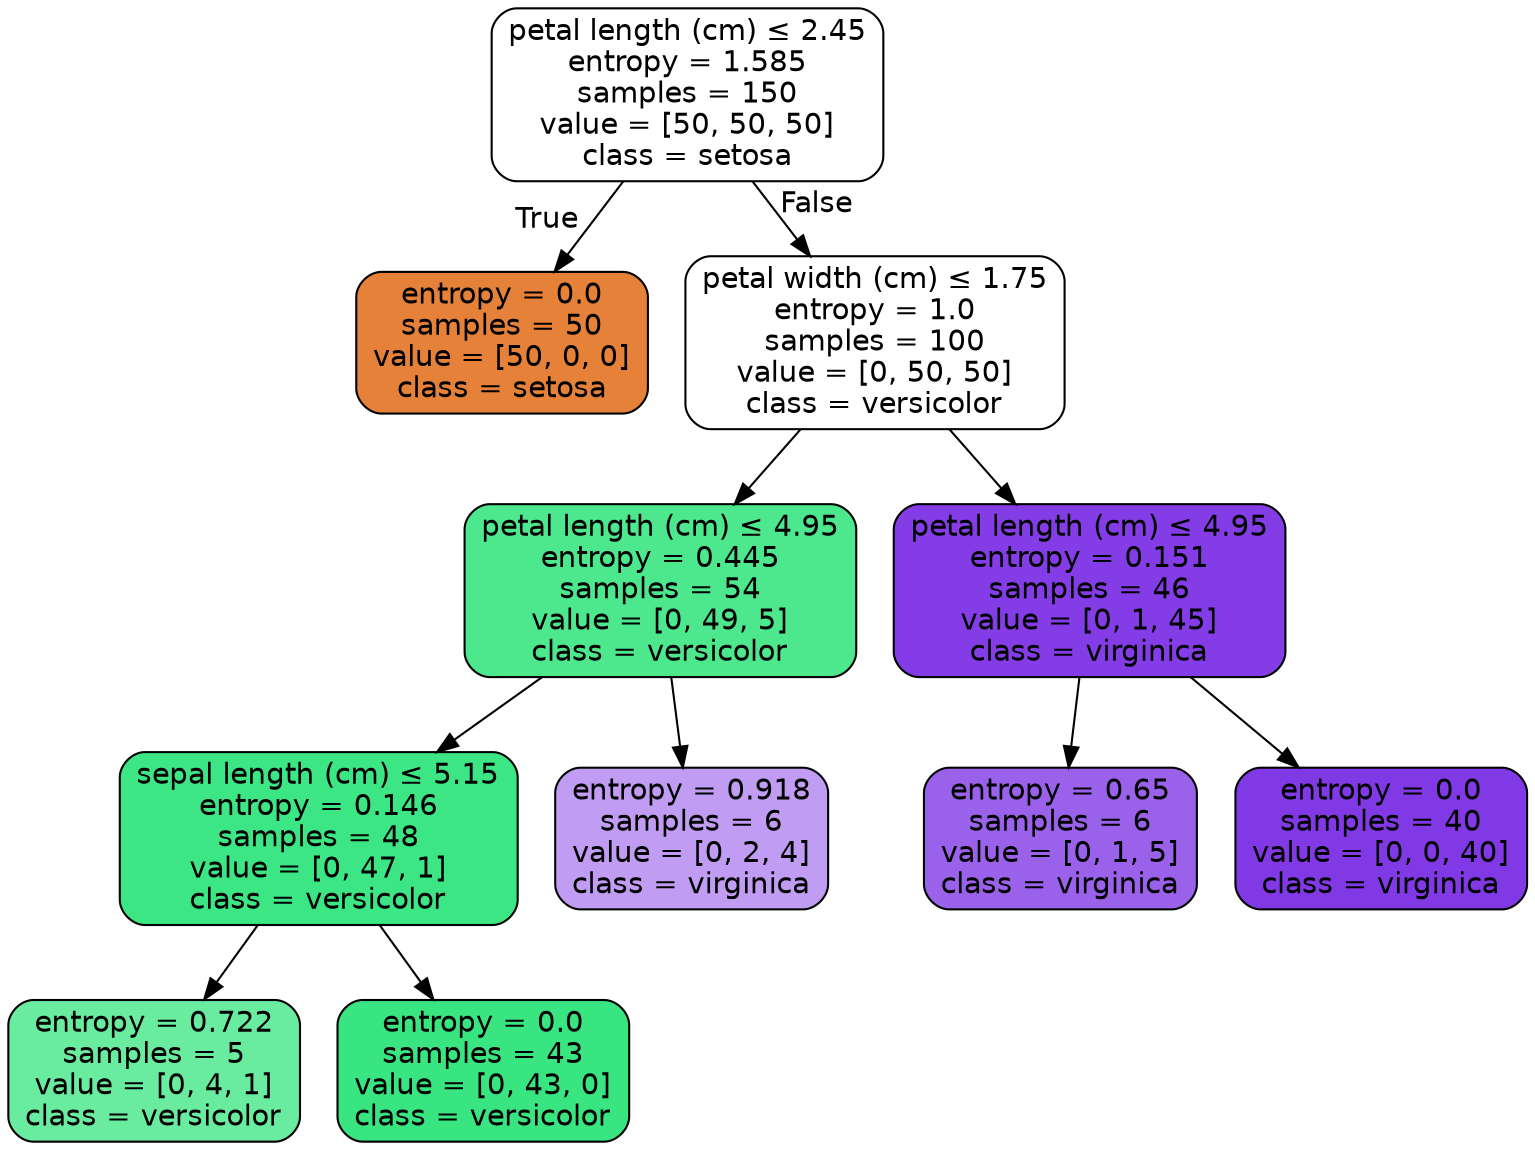 digraph Tree {
node [shape=box, style="filled, rounded", color="black", fontname="helvetica"] ;
edge [fontname="helvetica"] ;
0 [label=<petal length (cm) &le; 2.45<br/>entropy = 1.585<br/>samples = 150<br/>value = [50, 50, 50]<br/>class = setosa>, fillcolor="#ffffff"] ;
1 [label=<entropy = 0.0<br/>samples = 50<br/>value = [50, 0, 0]<br/>class = setosa>, fillcolor="#e58139"] ;
0 -> 1 [labeldistance=2.5, labelangle=45, headlabel="True"] ;
2 [label=<petal width (cm) &le; 1.75<br/>entropy = 1.0<br/>samples = 100<br/>value = [0, 50, 50]<br/>class = versicolor>, fillcolor="#ffffff"] ;
0 -> 2 [labeldistance=2.5, labelangle=-45, headlabel="False"] ;
3 [label=<petal length (cm) &le; 4.95<br/>entropy = 0.445<br/>samples = 54<br/>value = [0, 49, 5]<br/>class = versicolor>, fillcolor="#4de88e"] ;
2 -> 3 ;
4 [label=<sepal length (cm) &le; 5.15<br/>entropy = 0.146<br/>samples = 48<br/>value = [0, 47, 1]<br/>class = versicolor>, fillcolor="#3de684"] ;
3 -> 4 ;
5 [label=<entropy = 0.722<br/>samples = 5<br/>value = [0, 4, 1]<br/>class = versicolor>, fillcolor="#6aeca0"] ;
4 -> 5 ;
6 [label=<entropy = 0.0<br/>samples = 43<br/>value = [0, 43, 0]<br/>class = versicolor>, fillcolor="#39e581"] ;
4 -> 6 ;
7 [label=<entropy = 0.918<br/>samples = 6<br/>value = [0, 2, 4]<br/>class = virginica>, fillcolor="#c09cf2"] ;
3 -> 7 ;
8 [label=<petal length (cm) &le; 4.95<br/>entropy = 0.151<br/>samples = 46<br/>value = [0, 1, 45]<br/>class = virginica>, fillcolor="#843de6"] ;
2 -> 8 ;
9 [label=<entropy = 0.65<br/>samples = 6<br/>value = [0, 1, 5]<br/>class = virginica>, fillcolor="#9a61ea"] ;
8 -> 9 ;
10 [label=<entropy = 0.0<br/>samples = 40<br/>value = [0, 0, 40]<br/>class = virginica>, fillcolor="#8139e5"] ;
8 -> 10 ;
}
